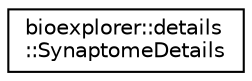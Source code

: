 digraph "Graphical Class Hierarchy"
{
 // LATEX_PDF_SIZE
  edge [fontname="Helvetica",fontsize="10",labelfontname="Helvetica",labelfontsize="10"];
  node [fontname="Helvetica",fontsize="10",shape=record];
  rankdir="LR";
  Node0 [label="bioexplorer::details\l::SynaptomeDetails",height=0.2,width=0.4,color="black", fillcolor="white", style="filled",URL="$d4/dc4/structbioexplorer_1_1details_1_1SynaptomeDetails.html",tooltip=" "];
}
